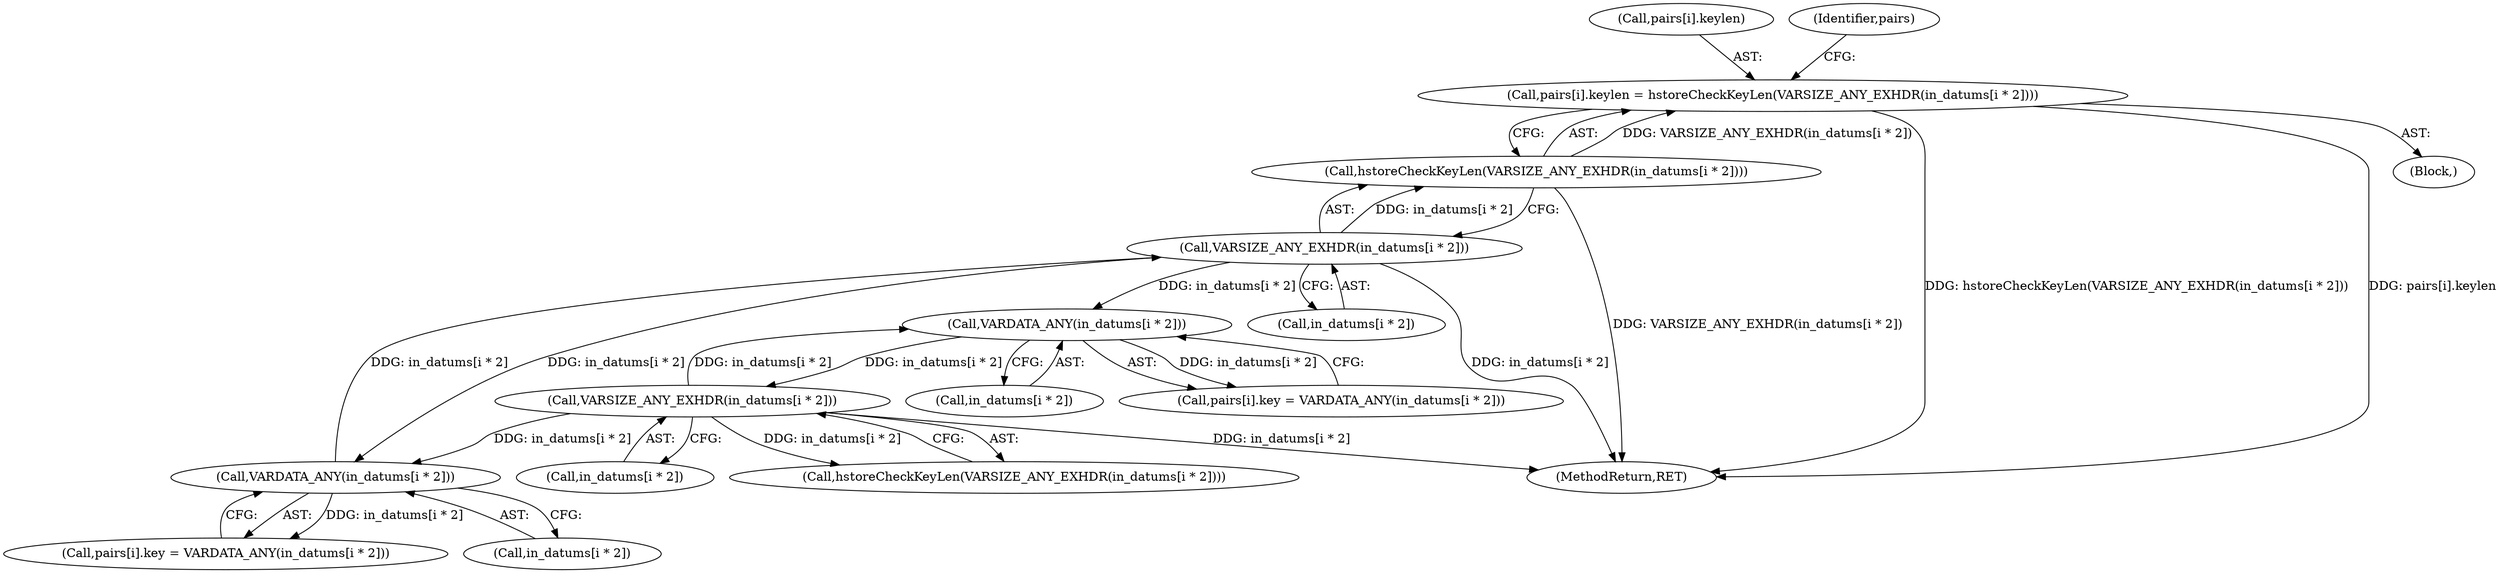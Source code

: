 digraph "0_postgres_31400a673325147e1205326008e32135a78b4d8a@array" {
"1000276" [label="(Call,pairs[i].keylen = hstoreCheckKeyLen(VARSIZE_ANY_EXHDR(in_datums[i * 2])))"];
"1000282" [label="(Call,hstoreCheckKeyLen(VARSIZE_ANY_EXHDR(in_datums[i * 2])))"];
"1000283" [label="(Call,VARSIZE_ANY_EXHDR(in_datums[i * 2]))"];
"1000263" [label="(Call,VARDATA_ANY(in_datums[i * 2]))"];
"1000345" [label="(Call,VARSIZE_ANY_EXHDR(in_datums[i * 2]))"];
"1000318" [label="(Call,VARDATA_ANY(in_datums[i * 2]))"];
"1000319" [label="(Call,in_datums[i * 2])"];
"1000284" [label="(Call,in_datums[i * 2])"];
"1000257" [label="(Call,pairs[i].key = VARDATA_ANY(in_datums[i * 2]))"];
"1000282" [label="(Call,hstoreCheckKeyLen(VARSIZE_ANY_EXHDR(in_datums[i * 2])))"];
"1000345" [label="(Call,VARSIZE_ANY_EXHDR(in_datums[i * 2]))"];
"1000395" [label="(MethodReturn,RET)"];
"1000346" [label="(Call,in_datums[i * 2])"];
"1000276" [label="(Call,pairs[i].keylen = hstoreCheckKeyLen(VARSIZE_ANY_EXHDR(in_datums[i * 2])))"];
"1000283" [label="(Call,VARSIZE_ANY_EXHDR(in_datums[i * 2]))"];
"1000263" [label="(Call,VARDATA_ANY(in_datums[i * 2]))"];
"1000277" [label="(Call,pairs[i].keylen)"];
"1000264" [label="(Call,in_datums[i * 2])"];
"1000292" [label="(Identifier,pairs)"];
"1000318" [label="(Call,VARDATA_ANY(in_datums[i * 2]))"];
"1000256" [label="(Block,)"];
"1000312" [label="(Call,pairs[i].key = VARDATA_ANY(in_datums[i * 2]))"];
"1000344" [label="(Call,hstoreCheckKeyLen(VARSIZE_ANY_EXHDR(in_datums[i * 2])))"];
"1000276" -> "1000256"  [label="AST: "];
"1000276" -> "1000282"  [label="CFG: "];
"1000277" -> "1000276"  [label="AST: "];
"1000282" -> "1000276"  [label="AST: "];
"1000292" -> "1000276"  [label="CFG: "];
"1000276" -> "1000395"  [label="DDG: hstoreCheckKeyLen(VARSIZE_ANY_EXHDR(in_datums[i * 2]))"];
"1000276" -> "1000395"  [label="DDG: pairs[i].keylen"];
"1000282" -> "1000276"  [label="DDG: VARSIZE_ANY_EXHDR(in_datums[i * 2])"];
"1000282" -> "1000283"  [label="CFG: "];
"1000283" -> "1000282"  [label="AST: "];
"1000282" -> "1000395"  [label="DDG: VARSIZE_ANY_EXHDR(in_datums[i * 2])"];
"1000283" -> "1000282"  [label="DDG: in_datums[i * 2]"];
"1000283" -> "1000284"  [label="CFG: "];
"1000284" -> "1000283"  [label="AST: "];
"1000283" -> "1000395"  [label="DDG: in_datums[i * 2]"];
"1000283" -> "1000263"  [label="DDG: in_datums[i * 2]"];
"1000263" -> "1000283"  [label="DDG: in_datums[i * 2]"];
"1000283" -> "1000318"  [label="DDG: in_datums[i * 2]"];
"1000263" -> "1000257"  [label="AST: "];
"1000263" -> "1000264"  [label="CFG: "];
"1000264" -> "1000263"  [label="AST: "];
"1000257" -> "1000263"  [label="CFG: "];
"1000263" -> "1000257"  [label="DDG: in_datums[i * 2]"];
"1000345" -> "1000263"  [label="DDG: in_datums[i * 2]"];
"1000345" -> "1000344"  [label="AST: "];
"1000345" -> "1000346"  [label="CFG: "];
"1000346" -> "1000345"  [label="AST: "];
"1000344" -> "1000345"  [label="CFG: "];
"1000345" -> "1000395"  [label="DDG: in_datums[i * 2]"];
"1000345" -> "1000318"  [label="DDG: in_datums[i * 2]"];
"1000345" -> "1000344"  [label="DDG: in_datums[i * 2]"];
"1000318" -> "1000345"  [label="DDG: in_datums[i * 2]"];
"1000318" -> "1000312"  [label="AST: "];
"1000318" -> "1000319"  [label="CFG: "];
"1000319" -> "1000318"  [label="AST: "];
"1000312" -> "1000318"  [label="CFG: "];
"1000318" -> "1000312"  [label="DDG: in_datums[i * 2]"];
}

